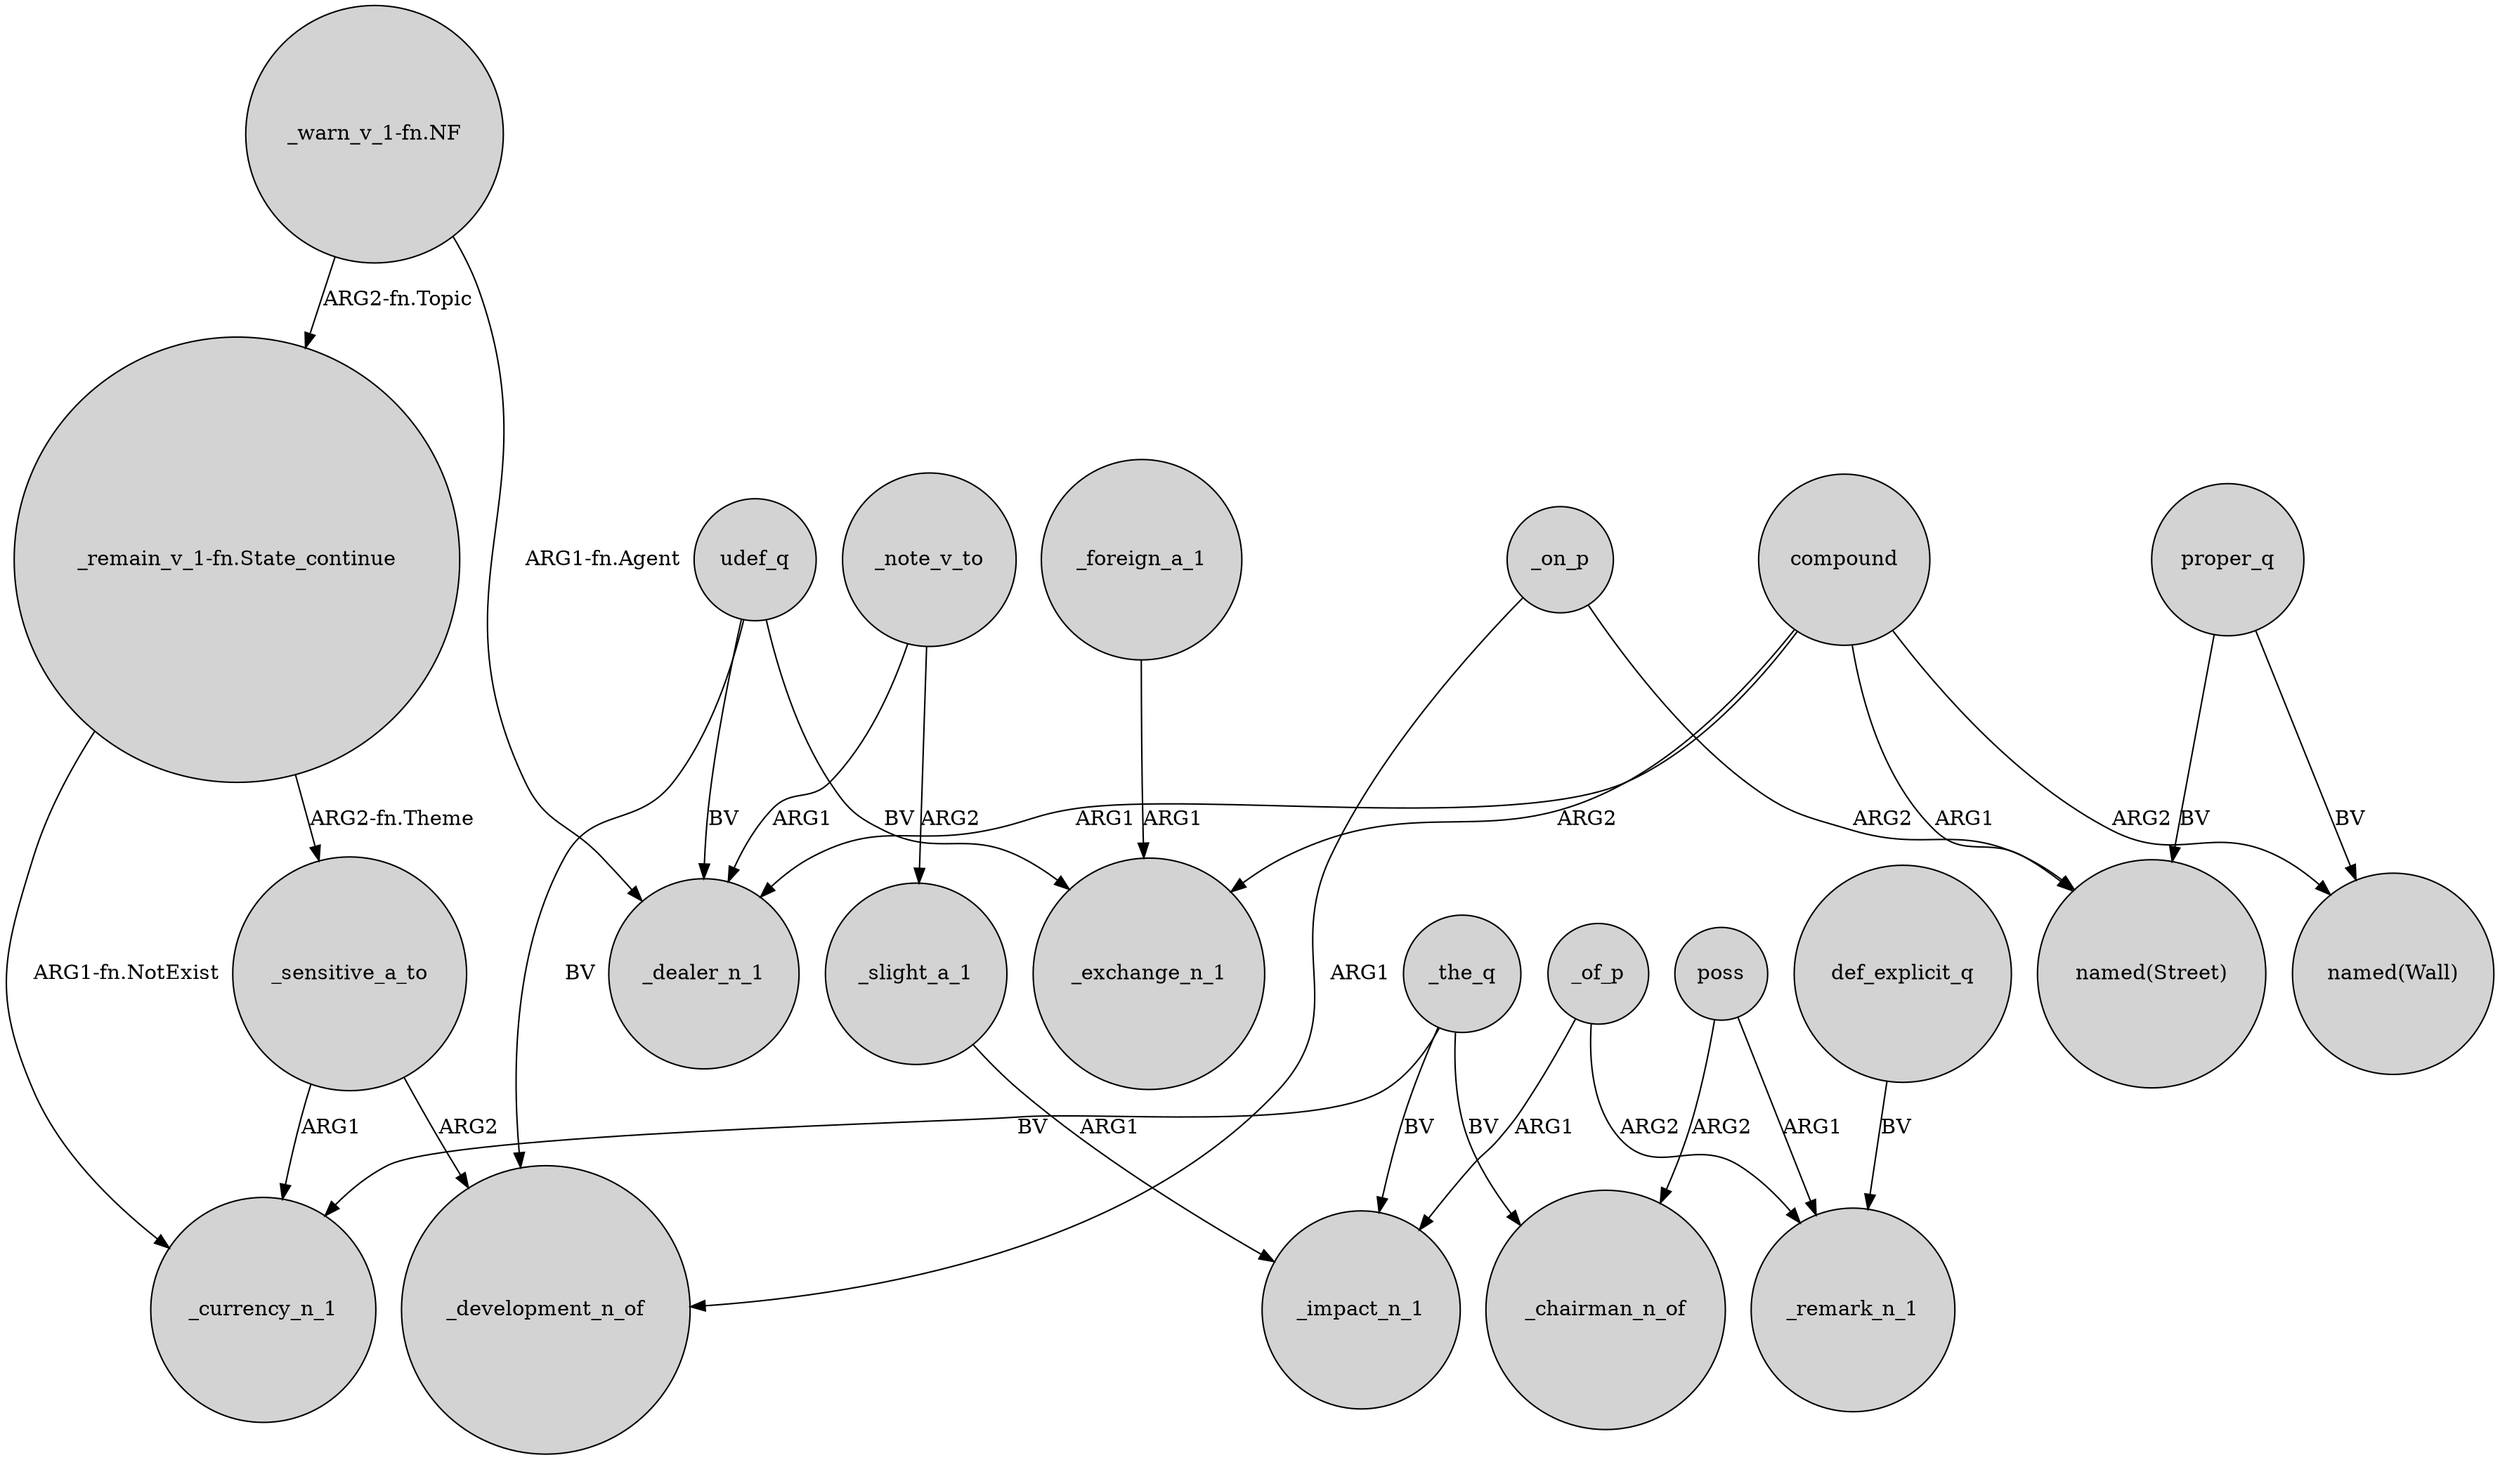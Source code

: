 digraph {
	node [shape=circle style=filled]
	_on_p -> _development_n_of [label=ARG1]
	_sensitive_a_to -> _development_n_of [label=ARG2]
	_note_v_to -> _slight_a_1 [label=ARG2]
	poss -> _remark_n_1 [label=ARG1]
	"_remain_v_1-fn.State_continue" -> _currency_n_1 [label="ARG1-fn.NotExist"]
	_the_q -> _impact_n_1 [label=BV]
	compound -> "named(Street)" [label=ARG1]
	proper_q -> "named(Wall)" [label=BV]
	_foreign_a_1 -> _exchange_n_1 [label=ARG1]
	compound -> _dealer_n_1 [label=ARG1]
	"_remain_v_1-fn.State_continue" -> _sensitive_a_to [label="ARG2-fn.Theme"]
	compound -> _exchange_n_1 [label=ARG2]
	_of_p -> _remark_n_1 [label=ARG2]
	_sensitive_a_to -> _currency_n_1 [label=ARG1]
	"_warn_v_1-fn.NF" -> "_remain_v_1-fn.State_continue" [label="ARG2-fn.Topic"]
	proper_q -> "named(Street)" [label=BV]
	compound -> "named(Wall)" [label=ARG2]
	_of_p -> _impact_n_1 [label=ARG1]
	_the_q -> _chairman_n_of [label=BV]
	poss -> _chairman_n_of [label=ARG2]
	_slight_a_1 -> _impact_n_1 [label=ARG1]
	_on_p -> "named(Street)" [label=ARG2]
	udef_q -> _development_n_of [label=BV]
	"_warn_v_1-fn.NF" -> _dealer_n_1 [label="ARG1-fn.Agent"]
	udef_q -> _dealer_n_1 [label=BV]
	def_explicit_q -> _remark_n_1 [label=BV]
	_the_q -> _currency_n_1 [label=BV]
	udef_q -> _exchange_n_1 [label=BV]
	_note_v_to -> _dealer_n_1 [label=ARG1]
}
